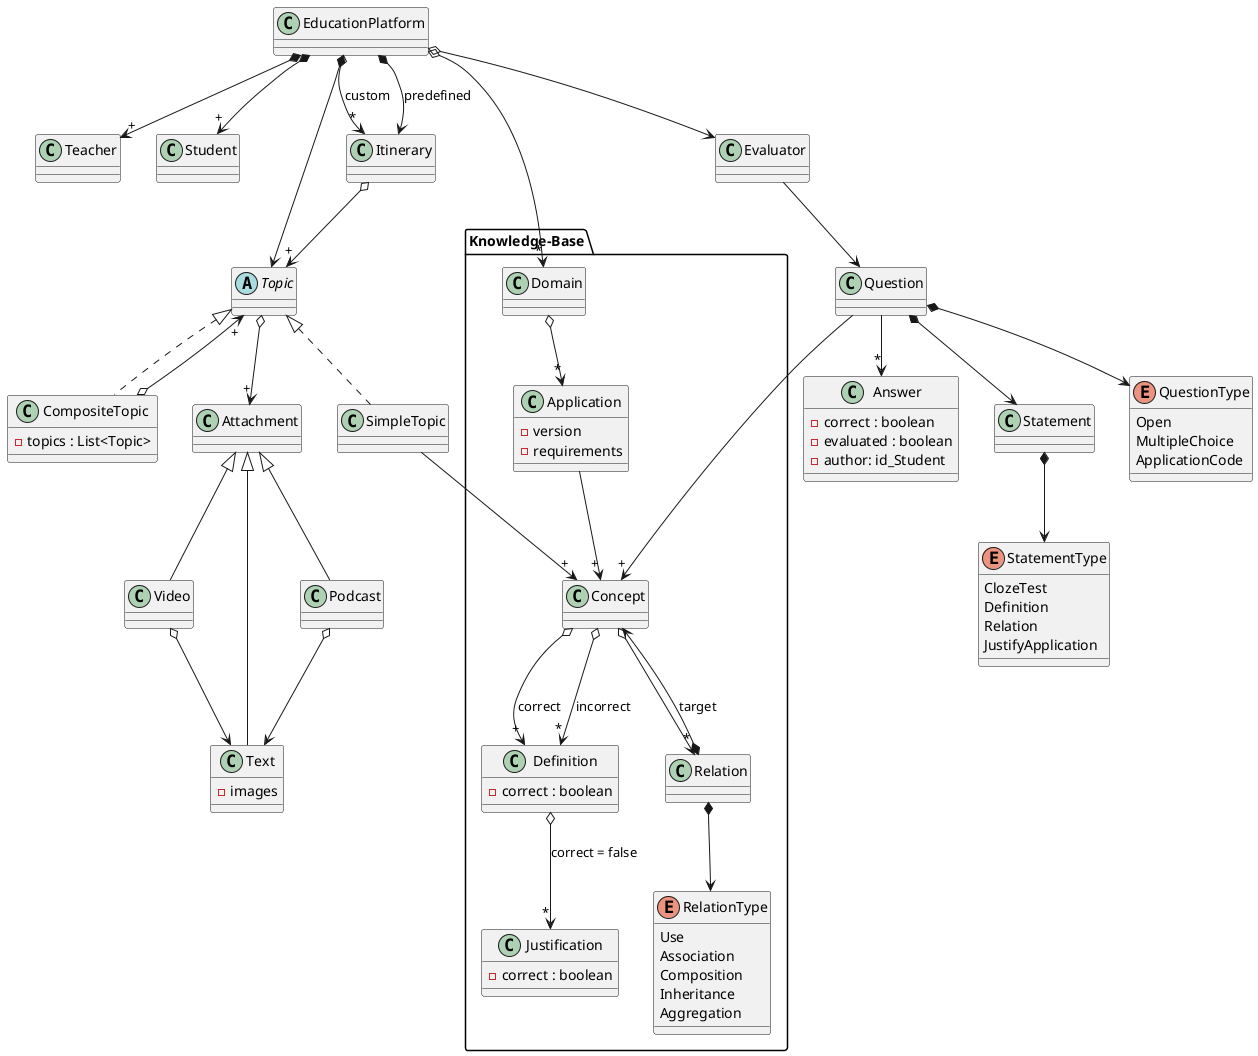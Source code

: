 @startuml EducationPlatformDomain

class EducationPlatform {
}
EducationPlatform *--> "+" Teacher
EducationPlatform *--> "+" Student
EducationPlatform *--> Topic
EducationPlatform *--> Itinerary : predefined
EducationPlatform o--> "*" Itinerary : custom
EducationPlatform o--> Evaluator

package "Knowledge-Base" {
    class Concept {
    }
    Concept o--> "+" Definition : correct
    Concept o--> "*" Definition : incorrect
    Concept o--> "*" Relation

    class Definition {
        - correct : boolean
    }
    Definition o-->"*" Justification :correct = false

    class Justification {
        - correct : boolean
        }

    class Relation {
    }
    Relation *--> Concept : target
    Relation *--> RelationType

    enum RelationType {
        Use
        Association
        Composition
        Inheritance
        Aggregation
    }

    class Domain {
    }
    Domain o-->"*" Application
    'Application o--> "*" Solution

    class Application {
        - version
        - requirements
    }
    Application -->"+" Concept

}
EducationPlatform o--> "*" Domain

class Itinerary {
}
Itinerary o--> "+" Topic

abstract Topic{
}
Topic <|.. CompositeTopic
Topic <|.. SimpleTopic
Topic o--> "+" Attachment

class SimpleTopic{
}
SimpleTopic --> "+" Concept

class CompositeTopic{
    - topics : List<Topic> 
}
CompositeTopic o--> "+" Topic

class Attachment {
}
Attachment <|-- Podcast
Attachment <|-- Video
Attachment <|-- Text
Podcast o--> Text
Video o--> Text

class Text {
    - images
}



class Evaluator {
}
Evaluator --> Question

class Question {
}
Question -->"+" Concept
Question -->"*" Answer
'Question o--> "*" Solution
Question *--> Statement
Question *--> QuestionType
Statement *--> StatementType

enum QuestionType {
    Open
    MultipleChoice
    ApplicationCode
}
enum StatementType {
    ClozeTest
    Definition
    Relation
    JustifyApplication
}

'class Solution{
'    - correct : boolean
'}
'Solution o--> "?" Justification : correct = false

class Answer {
    - correct : boolean
    - evaluated : boolean
    - author: id_Student
}

@enduml